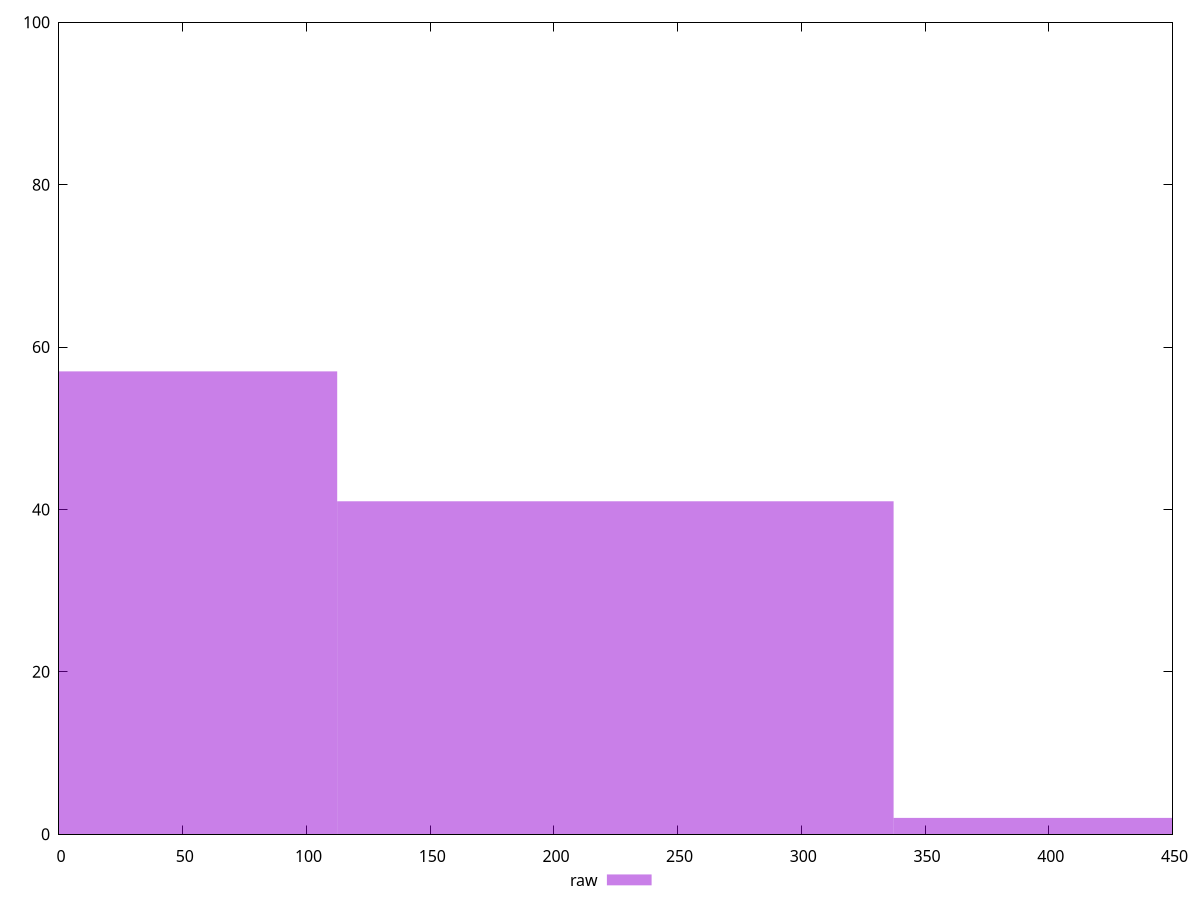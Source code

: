 reset

$raw <<EOF
0 57
224.85835178195103 41
449.71670356390206 2
EOF

set key outside below
set boxwidth 224.85835178195103
set xrange [0:450]
set yrange [0:100]
set trange [0:100]
set style fill transparent solid 0.5 noborder
set terminal svg size 640, 490 enhanced background rgb 'white'
set output "report_00015_2021-02-09T16-11-33.973Z/offscreen-images/samples/pages+cached+noadtech/raw/histogram.svg"

plot $raw title "raw" with boxes

reset
